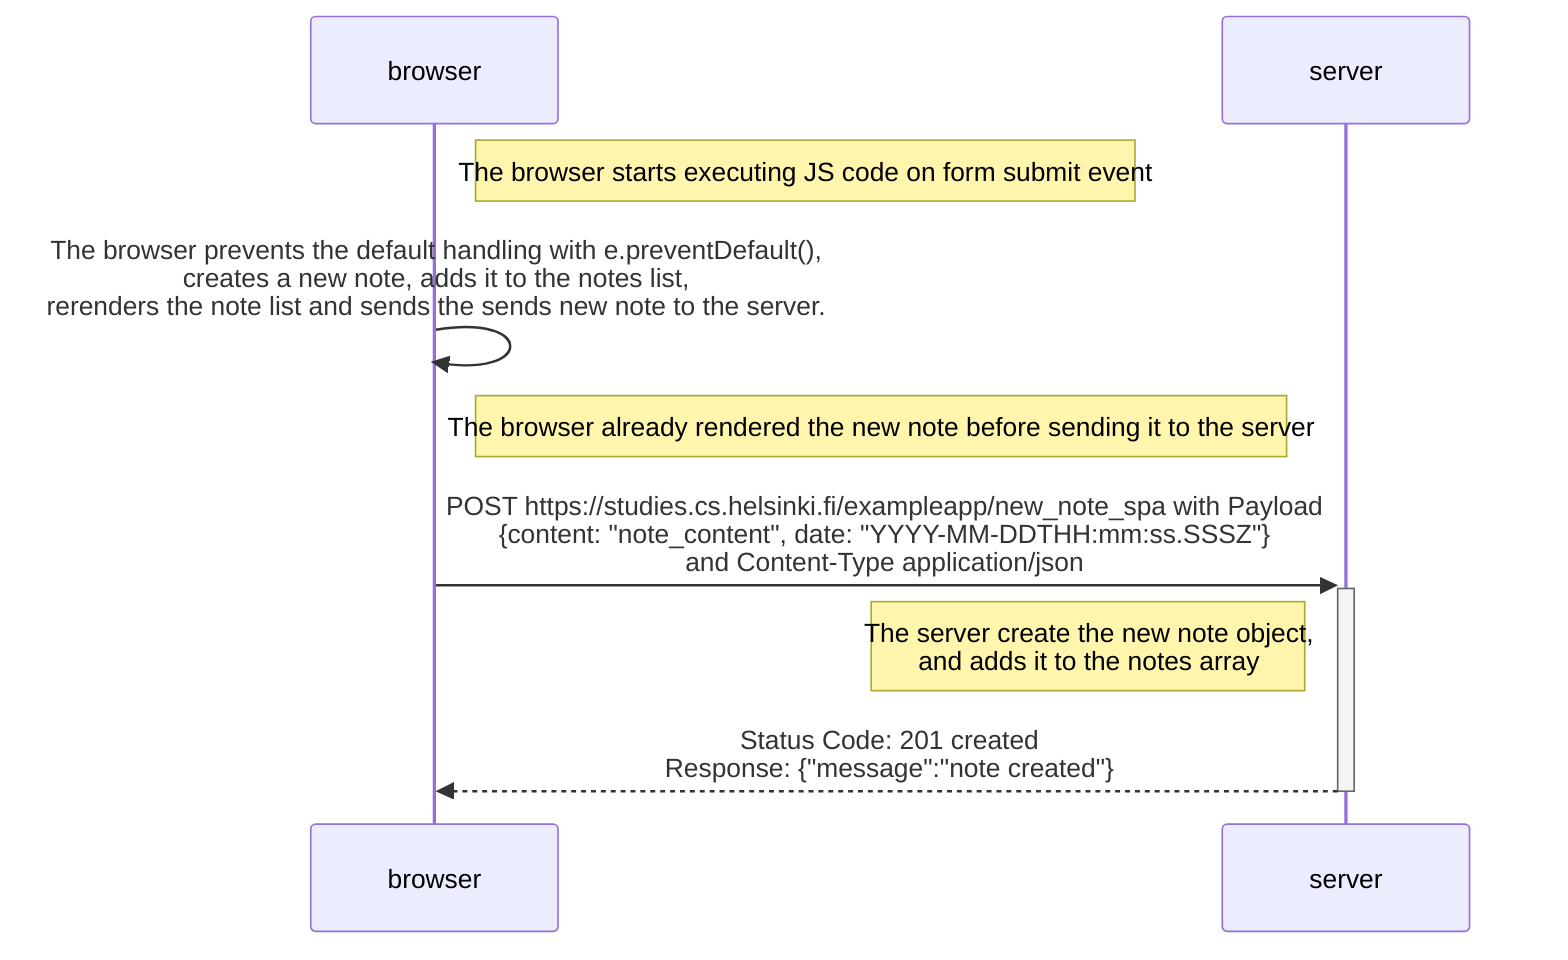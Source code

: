 sequenceDiagram
  participant browser as browser
  participant server as server

  Note right of browser: The browser starts executing JS code on form submit event
  browser ->> browser: The browser prevents the default handling with e.preventDefault(),<br>creates a new note, adds it to the notes list, <br> rerenders the note list and sends the sends new note to the server.
  Note right of browser: The browser already rendered the new note before sending it to the server
  browser ->>+ server: POST https://studies.cs.helsinki.fi/exampleapp/new_note_spa with Payload <br>{content: "note_content", date: "YYYY-MM-DDTHH:mm:ss.SSSZ"} <br>and Content-Type application/json
  Note left of server: The server create the new note object, <br>and adds it to the notes array
  server -->>- browser: Status Code: 201 created <br>Response: {"message":"note created"}